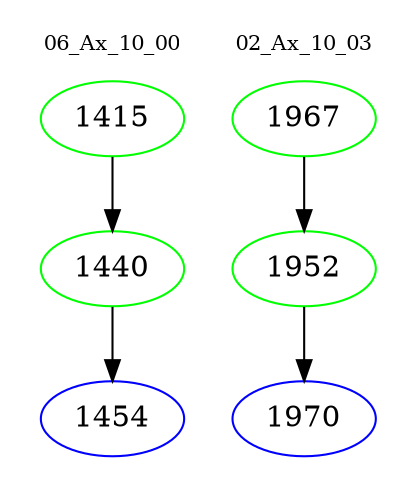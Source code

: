 digraph{
subgraph cluster_0 {
color = white
label = "06_Ax_10_00";
fontsize=10;
T0_1415 [label="1415", color="green"]
T0_1415 -> T0_1440 [color="black"]
T0_1440 [label="1440", color="green"]
T0_1440 -> T0_1454 [color="black"]
T0_1454 [label="1454", color="blue"]
}
subgraph cluster_1 {
color = white
label = "02_Ax_10_03";
fontsize=10;
T1_1967 [label="1967", color="green"]
T1_1967 -> T1_1952 [color="black"]
T1_1952 [label="1952", color="green"]
T1_1952 -> T1_1970 [color="black"]
T1_1970 [label="1970", color="blue"]
}
}
